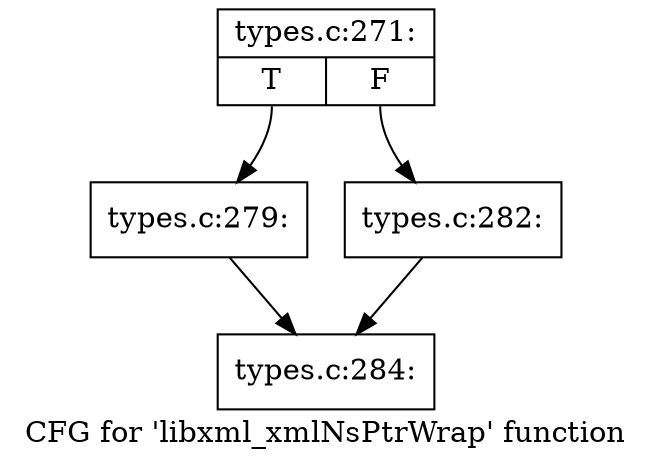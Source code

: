 digraph "CFG for 'libxml_xmlNsPtrWrap' function" {
	label="CFG for 'libxml_xmlNsPtrWrap' function";

	Node0x55aa7ceea360 [shape=record,label="{types.c:271:|{<s0>T|<s1>F}}"];
	Node0x55aa7ceea360:s0 -> Node0x55aa7ceeaf20;
	Node0x55aa7ceea360:s1 -> Node0x55aa7ceeaf70;
	Node0x55aa7ceeaf20 [shape=record,label="{types.c:279:}"];
	Node0x55aa7ceeaf20 -> Node0x55aa7ceea690;
	Node0x55aa7ceeaf70 [shape=record,label="{types.c:282:}"];
	Node0x55aa7ceeaf70 -> Node0x55aa7ceea690;
	Node0x55aa7ceea690 [shape=record,label="{types.c:284:}"];
}
